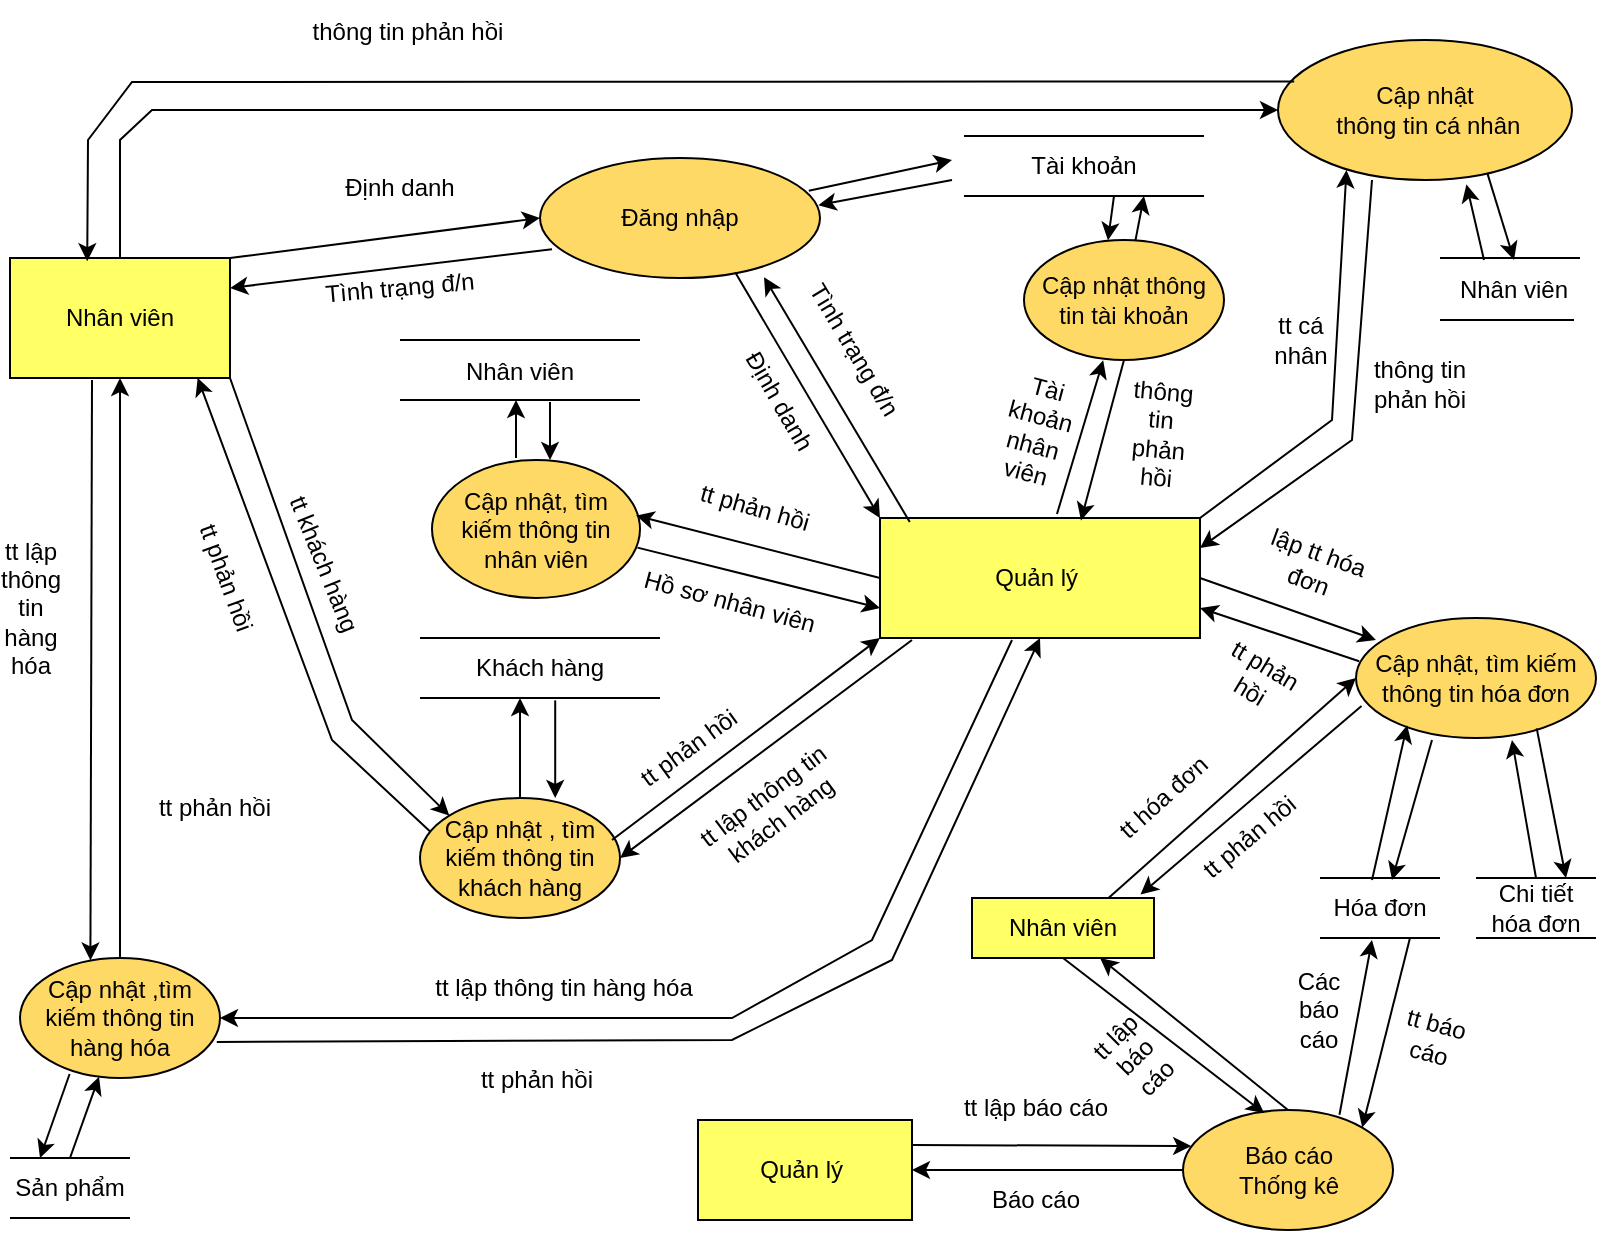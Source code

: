 <mxfile version="16.2.6" type="github">
  <diagram id="CRrUcG-OaceEVfoaWrB0" name="Page-1">
    <mxGraphModel dx="1038" dy="571" grid="1" gridSize="10" guides="1" tooltips="1" connect="1" arrows="1" fold="1" page="1" pageScale="1" pageWidth="827" pageHeight="1169" math="0" shadow="0">
      <root>
        <mxCell id="0" />
        <mxCell id="1" parent="0" />
        <mxCell id="pGEqDHzPhv_WXOmqRF8S-2" value="Nhân viên" style="rounded=0;whiteSpace=wrap;html=1;fillColor=#FFFF66;" parent="1" vertex="1">
          <mxGeometry x="29" y="179" width="110" height="60" as="geometry" />
        </mxCell>
        <mxCell id="pGEqDHzPhv_WXOmqRF8S-3" value="Quản lý&amp;nbsp;" style="rounded=0;whiteSpace=wrap;html=1;fillColor=#FFFF66;" parent="1" vertex="1">
          <mxGeometry x="464" y="309" width="160" height="60" as="geometry" />
        </mxCell>
        <mxCell id="pGEqDHzPhv_WXOmqRF8S-5" value="Đăng nhập" style="ellipse;whiteSpace=wrap;html=1;fillColor=#FFD966;strokeColor=#000000;" parent="1" vertex="1">
          <mxGeometry x="294" y="129" width="140" height="60" as="geometry" />
        </mxCell>
        <mxCell id="pGEqDHzPhv_WXOmqRF8S-6" value="" style="endArrow=classic;html=1;rounded=0;entryX=0;entryY=0.5;entryDx=0;entryDy=0;exitX=1;exitY=0;exitDx=0;exitDy=0;" parent="1" source="pGEqDHzPhv_WXOmqRF8S-2" target="pGEqDHzPhv_WXOmqRF8S-5" edge="1">
          <mxGeometry width="50" height="50" relative="1" as="geometry">
            <mxPoint x="244" y="399" as="sourcePoint" />
            <mxPoint x="294" y="349" as="targetPoint" />
          </mxGeometry>
        </mxCell>
        <mxCell id="pGEqDHzPhv_WXOmqRF8S-7" value="" style="endArrow=classic;html=1;rounded=0;entryX=1;entryY=0.25;entryDx=0;entryDy=0;exitX=0.043;exitY=0.76;exitDx=0;exitDy=0;exitPerimeter=0;" parent="1" source="pGEqDHzPhv_WXOmqRF8S-5" target="pGEqDHzPhv_WXOmqRF8S-2" edge="1">
          <mxGeometry width="50" height="50" relative="1" as="geometry">
            <mxPoint x="234" y="139" as="sourcePoint" />
            <mxPoint x="294" y="349" as="targetPoint" />
          </mxGeometry>
        </mxCell>
        <mxCell id="pGEqDHzPhv_WXOmqRF8S-13" value="Định danh" style="text;html=1;strokeColor=none;fillColor=none;align=center;verticalAlign=middle;whiteSpace=wrap;rounded=0;rotation=0;" parent="1" vertex="1">
          <mxGeometry x="194" y="129" width="60" height="30" as="geometry" />
        </mxCell>
        <mxCell id="pGEqDHzPhv_WXOmqRF8S-14" value="Tình trạng đ/n" style="text;html=1;strokeColor=none;fillColor=none;align=center;verticalAlign=middle;whiteSpace=wrap;rounded=0;rotation=-5;" parent="1" vertex="1">
          <mxGeometry x="184" y="179" width="80" height="30" as="geometry" />
        </mxCell>
        <mxCell id="pGEqDHzPhv_WXOmqRF8S-18" value="" style="endArrow=none;html=1;rounded=0;" parent="1" edge="1">
          <mxGeometry width="50" height="50" relative="1" as="geometry">
            <mxPoint x="506" y="118" as="sourcePoint" />
            <mxPoint x="626" y="118" as="targetPoint" />
          </mxGeometry>
        </mxCell>
        <mxCell id="pGEqDHzPhv_WXOmqRF8S-19" value="" style="endArrow=none;html=1;rounded=0;" parent="1" edge="1">
          <mxGeometry width="50" height="50" relative="1" as="geometry">
            <mxPoint x="506" y="148" as="sourcePoint" />
            <mxPoint x="626" y="148" as="targetPoint" />
          </mxGeometry>
        </mxCell>
        <mxCell id="pGEqDHzPhv_WXOmqRF8S-20" value="Tài khoản" style="text;html=1;strokeColor=none;fillColor=none;align=center;verticalAlign=middle;whiteSpace=wrap;rounded=0;" parent="1" vertex="1">
          <mxGeometry x="536" y="118" width="60" height="30" as="geometry" />
        </mxCell>
        <mxCell id="pGEqDHzPhv_WXOmqRF8S-22" value="" style="endArrow=classic;html=1;rounded=0;entryX=0;entryY=0;entryDx=0;entryDy=0;exitX=1;exitY=1;exitDx=0;exitDy=0;" parent="1" source="pGEqDHzPhv_WXOmqRF8S-2" target="pGEqDHzPhv_WXOmqRF8S-24" edge="1">
          <mxGeometry width="50" height="50" relative="1" as="geometry">
            <mxPoint x="244" y="319" as="sourcePoint" />
            <mxPoint x="258.645" y="237.787" as="targetPoint" />
            <Array as="points">
              <mxPoint x="200" y="410" />
            </Array>
          </mxGeometry>
        </mxCell>
        <mxCell id="pGEqDHzPhv_WXOmqRF8S-23" value="" style="endArrow=classic;html=1;rounded=0;exitX=0.064;exitY=0.3;exitDx=0;exitDy=0;exitPerimeter=0;entryX=0.853;entryY=1;entryDx=0;entryDy=0;entryPerimeter=0;" parent="1" source="pGEqDHzPhv_WXOmqRF8S-24" target="pGEqDHzPhv_WXOmqRF8S-2" edge="1">
          <mxGeometry width="50" height="50" relative="1" as="geometry">
            <mxPoint x="154" y="439" as="sourcePoint" />
            <mxPoint x="130" y="250" as="targetPoint" />
            <Array as="points">
              <mxPoint x="190" y="420" />
            </Array>
          </mxGeometry>
        </mxCell>
        <mxCell id="lzUgmdYZcJT0e4zBoWw8-23" value="" style="edgeStyle=orthogonalEdgeStyle;rounded=0;orthogonalLoop=1;jettySize=auto;html=1;" parent="1" source="pGEqDHzPhv_WXOmqRF8S-24" target="lzUgmdYZcJT0e4zBoWw8-22" edge="1">
          <mxGeometry relative="1" as="geometry">
            <Array as="points">
              <mxPoint x="284" y="409" />
              <mxPoint x="284" y="409" />
            </Array>
          </mxGeometry>
        </mxCell>
        <mxCell id="pGEqDHzPhv_WXOmqRF8S-24" value="Cập nhật , tìm kiếm thông tin khách hàng" style="ellipse;whiteSpace=wrap;html=1;fillColor=#FFD966;" parent="1" vertex="1">
          <mxGeometry x="234" y="449" width="100" height="60" as="geometry" />
        </mxCell>
        <mxCell id="pGEqDHzPhv_WXOmqRF8S-25" value="Cập nhật ,tìm kiếm&amp;nbsp;thông tin hàng hóa" style="ellipse;whiteSpace=wrap;html=1;fillColor=#FFD966;" parent="1" vertex="1">
          <mxGeometry x="34" y="529" width="100" height="60" as="geometry" />
        </mxCell>
        <mxCell id="lzUgmdYZcJT0e4zBoWw8-1" value="" style="endArrow=none;html=1;rounded=0;" parent="1" edge="1">
          <mxGeometry width="50" height="50" relative="1" as="geometry">
            <mxPoint x="224" y="220" as="sourcePoint" />
            <mxPoint x="344" y="220" as="targetPoint" />
          </mxGeometry>
        </mxCell>
        <mxCell id="lzUgmdYZcJT0e4zBoWw8-2" value="" style="endArrow=none;html=1;rounded=0;" parent="1" edge="1">
          <mxGeometry width="50" height="50" relative="1" as="geometry">
            <mxPoint x="224" y="250" as="sourcePoint" />
            <mxPoint x="344" y="250" as="targetPoint" />
            <Array as="points">
              <mxPoint x="270" y="250" />
            </Array>
          </mxGeometry>
        </mxCell>
        <mxCell id="lzUgmdYZcJT0e4zBoWw8-3" value="Nhân viên" style="text;html=1;strokeColor=none;fillColor=none;align=center;verticalAlign=middle;whiteSpace=wrap;rounded=0;" parent="1" vertex="1">
          <mxGeometry x="254" y="221" width="60" height="30" as="geometry" />
        </mxCell>
        <mxCell id="lzUgmdYZcJT0e4zBoWw8-4" value="" style="endArrow=classic;html=1;rounded=0;entryX=0.8;entryY=0.993;entryDx=0;entryDy=0;entryPerimeter=0;exitX=0.093;exitY=0.033;exitDx=0;exitDy=0;exitPerimeter=0;" parent="1" source="pGEqDHzPhv_WXOmqRF8S-3" target="pGEqDHzPhv_WXOmqRF8S-5" edge="1">
          <mxGeometry width="50" height="50" relative="1" as="geometry">
            <mxPoint x="494" y="319" as="sourcePoint" />
            <mxPoint x="514" y="329" as="targetPoint" />
            <Array as="points" />
          </mxGeometry>
        </mxCell>
        <mxCell id="lzUgmdYZcJT0e4zBoWw8-5" value="" style="endArrow=classic;html=1;rounded=0;exitX=0.697;exitY=0.953;exitDx=0;exitDy=0;entryX=0;entryY=0;entryDx=0;entryDy=0;exitPerimeter=0;" parent="1" source="pGEqDHzPhv_WXOmqRF8S-5" edge="1" target="pGEqDHzPhv_WXOmqRF8S-3">
          <mxGeometry width="50" height="50" relative="1" as="geometry">
            <mxPoint x="464" y="379" as="sourcePoint" />
            <mxPoint x="490" y="320" as="targetPoint" />
            <Array as="points" />
          </mxGeometry>
        </mxCell>
        <mxCell id="lzUgmdYZcJT0e4zBoWw8-13" value="Cập nhật, tìm &lt;br&gt;kiếm thông tin nhân viên" style="ellipse;whiteSpace=wrap;html=1;fillColor=#FFD966;" parent="1" vertex="1">
          <mxGeometry x="240" y="280" width="104" height="69" as="geometry" />
        </mxCell>
        <mxCell id="lzUgmdYZcJT0e4zBoWw8-15" value="" style="endArrow=classic;html=1;rounded=0;entryX=0.25;entryY=1;entryDx=0;entryDy=0;" parent="1" edge="1">
          <mxGeometry width="50" height="50" relative="1" as="geometry">
            <mxPoint x="282" y="279" as="sourcePoint" />
            <mxPoint x="282" y="250" as="targetPoint" />
          </mxGeometry>
        </mxCell>
        <mxCell id="lzUgmdYZcJT0e4zBoWw8-18" value="" style="endArrow=classic;html=1;rounded=0;entryX=0.981;entryY=0.403;entryDx=0;entryDy=0;exitX=0;exitY=0.5;exitDx=0;exitDy=0;entryPerimeter=0;" parent="1" source="pGEqDHzPhv_WXOmqRF8S-3" target="lzUgmdYZcJT0e4zBoWw8-13" edge="1">
          <mxGeometry width="50" height="50" relative="1" as="geometry">
            <mxPoint x="464" y="379" as="sourcePoint" />
            <mxPoint x="514" y="329" as="targetPoint" />
            <Array as="points" />
          </mxGeometry>
        </mxCell>
        <mxCell id="lzUgmdYZcJT0e4zBoWw8-19" value="" style="endArrow=classic;html=1;rounded=0;entryX=0;entryY=0.75;entryDx=0;entryDy=0;exitX=0.988;exitY=0.635;exitDx=0;exitDy=0;exitPerimeter=0;" parent="1" source="lzUgmdYZcJT0e4zBoWw8-13" target="pGEqDHzPhv_WXOmqRF8S-3" edge="1">
          <mxGeometry width="50" height="50" relative="1" as="geometry">
            <mxPoint x="464" y="379" as="sourcePoint" />
            <mxPoint x="514" y="329" as="targetPoint" />
            <Array as="points" />
          </mxGeometry>
        </mxCell>
        <mxCell id="lzUgmdYZcJT0e4zBoWw8-20" value="" style="endArrow=none;html=1;rounded=0;" parent="1" edge="1">
          <mxGeometry width="50" height="50" relative="1" as="geometry">
            <mxPoint x="234" y="369" as="sourcePoint" />
            <mxPoint x="354" y="369" as="targetPoint" />
          </mxGeometry>
        </mxCell>
        <mxCell id="lzUgmdYZcJT0e4zBoWw8-21" value="" style="endArrow=none;html=1;rounded=0;" parent="1" edge="1">
          <mxGeometry width="50" height="50" relative="1" as="geometry">
            <mxPoint x="234" y="399" as="sourcePoint" />
            <mxPoint x="354" y="399" as="targetPoint" />
          </mxGeometry>
        </mxCell>
        <mxCell id="lzUgmdYZcJT0e4zBoWw8-22" value="Khách hàng" style="text;html=1;strokeColor=none;fillColor=none;align=center;verticalAlign=middle;whiteSpace=wrap;rounded=0;" parent="1" vertex="1">
          <mxGeometry x="254" y="369" width="80" height="30" as="geometry" />
        </mxCell>
        <mxCell id="lzUgmdYZcJT0e4zBoWw8-24" value="" style="endArrow=classic;html=1;rounded=0;exitX=0.595;exitY=1.04;exitDx=0;exitDy=0;exitPerimeter=0;entryX=0.676;entryY=0;entryDx=0;entryDy=0;entryPerimeter=0;" parent="1" source="lzUgmdYZcJT0e4zBoWw8-22" target="pGEqDHzPhv_WXOmqRF8S-24" edge="1">
          <mxGeometry width="50" height="50" relative="1" as="geometry">
            <mxPoint x="464" y="349" as="sourcePoint" />
            <mxPoint x="302" y="439" as="targetPoint" />
          </mxGeometry>
        </mxCell>
        <mxCell id="lzUgmdYZcJT0e4zBoWw8-26" value="" style="endArrow=classic;html=1;rounded=0;exitX=0.984;exitY=0.7;exitDx=0;exitDy=0;entryX=0.5;entryY=1;entryDx=0;entryDy=0;exitPerimeter=0;" parent="1" source="pGEqDHzPhv_WXOmqRF8S-25" target="pGEqDHzPhv_WXOmqRF8S-3" edge="1">
          <mxGeometry width="50" height="50" relative="1" as="geometry">
            <mxPoint x="464" y="489" as="sourcePoint" />
            <mxPoint x="704" y="379" as="targetPoint" />
            <Array as="points">
              <mxPoint x="390" y="570" />
              <mxPoint x="470" y="530" />
            </Array>
          </mxGeometry>
        </mxCell>
        <mxCell id="lzUgmdYZcJT0e4zBoWw8-27" value="" style="endArrow=classic;html=1;rounded=0;entryX=0;entryY=1;entryDx=0;entryDy=0;" parent="1" target="pGEqDHzPhv_WXOmqRF8S-3" edge="1">
          <mxGeometry width="50" height="50" relative="1" as="geometry">
            <mxPoint x="330" y="470" as="sourcePoint" />
            <mxPoint x="514" y="439" as="targetPoint" />
            <Array as="points" />
          </mxGeometry>
        </mxCell>
        <mxCell id="lzUgmdYZcJT0e4zBoWw8-28" value="" style="endArrow=classic;html=1;rounded=0;entryX=1;entryY=0.5;entryDx=0;entryDy=0;" parent="1" target="pGEqDHzPhv_WXOmqRF8S-24" edge="1">
          <mxGeometry width="50" height="50" relative="1" as="geometry">
            <mxPoint x="480" y="370" as="sourcePoint" />
            <mxPoint x="514" y="439" as="targetPoint" />
            <Array as="points" />
          </mxGeometry>
        </mxCell>
        <mxCell id="lzUgmdYZcJT0e4zBoWw8-29" value="" style="endArrow=none;html=1;rounded=0;entryX=1;entryY=0;entryDx=0;entryDy=0;" parent="1" target="lzUgmdYZcJT0e4zBoWw8-31" edge="1">
          <mxGeometry width="50" height="50" relative="1" as="geometry">
            <mxPoint x="29" y="629" as="sourcePoint" />
            <mxPoint x="119" y="629" as="targetPoint" />
          </mxGeometry>
        </mxCell>
        <mxCell id="lzUgmdYZcJT0e4zBoWw8-30" value="" style="endArrow=none;html=1;rounded=0;entryX=1;entryY=1;entryDx=0;entryDy=0;" parent="1" target="lzUgmdYZcJT0e4zBoWw8-31" edge="1">
          <mxGeometry width="50" height="50" relative="1" as="geometry">
            <mxPoint x="29" y="659" as="sourcePoint" />
            <mxPoint x="149" y="659" as="targetPoint" />
          </mxGeometry>
        </mxCell>
        <mxCell id="lzUgmdYZcJT0e4zBoWw8-31" value="Sản phẩm" style="text;html=1;strokeColor=none;fillColor=none;align=center;verticalAlign=middle;whiteSpace=wrap;rounded=0;" parent="1" vertex="1">
          <mxGeometry x="29" y="629" width="60" height="30" as="geometry" />
        </mxCell>
        <mxCell id="lzUgmdYZcJT0e4zBoWw8-32" value="" style="endArrow=classic;html=1;rounded=0;exitX=0.248;exitY=0.967;exitDx=0;exitDy=0;entryX=0.25;entryY=0;entryDx=0;entryDy=0;exitPerimeter=0;" parent="1" source="pGEqDHzPhv_WXOmqRF8S-25" target="lzUgmdYZcJT0e4zBoWw8-31" edge="1">
          <mxGeometry width="50" height="50" relative="1" as="geometry">
            <mxPoint x="464" y="529" as="sourcePoint" />
            <mxPoint x="214" y="739" as="targetPoint" />
          </mxGeometry>
        </mxCell>
        <mxCell id="lzUgmdYZcJT0e4zBoWw8-33" value="" style="endArrow=classic;html=1;rounded=0;exitX=0.5;exitY=0;exitDx=0;exitDy=0;" parent="1" source="lzUgmdYZcJT0e4zBoWw8-31" target="pGEqDHzPhv_WXOmqRF8S-25" edge="1">
          <mxGeometry width="50" height="50" relative="1" as="geometry">
            <mxPoint x="234" y="739" as="sourcePoint" />
            <mxPoint x="264" y="661" as="targetPoint" />
          </mxGeometry>
        </mxCell>
        <mxCell id="u-xluziOkjFiURaE3xf6-1" value="Cập nhật, tìm kiếm thông tin hóa đơn" style="ellipse;whiteSpace=wrap;html=1;fillColor=#FFD966;" parent="1" vertex="1">
          <mxGeometry x="702" y="359" width="120" height="60" as="geometry" />
        </mxCell>
        <mxCell id="u-xluziOkjFiURaE3xf6-5" value="Hóa đơn" style="text;html=1;strokeColor=none;fillColor=none;align=center;verticalAlign=middle;whiteSpace=wrap;rounded=0;" parent="1" vertex="1">
          <mxGeometry x="684" y="489" width="60" height="30" as="geometry" />
        </mxCell>
        <mxCell id="u-xluziOkjFiURaE3xf6-6" value="" style="endArrow=none;html=1;rounded=0;entryX=1;entryY=0;entryDx=0;entryDy=0;exitX=0;exitY=0;exitDx=0;exitDy=0;" parent="1" source="u-xluziOkjFiURaE3xf6-5" target="u-xluziOkjFiURaE3xf6-5" edge="1">
          <mxGeometry width="50" height="50" relative="1" as="geometry">
            <mxPoint x="682" y="569" as="sourcePoint" />
            <mxPoint x="572" y="509" as="targetPoint" />
          </mxGeometry>
        </mxCell>
        <mxCell id="u-xluziOkjFiURaE3xf6-7" value="" style="endArrow=none;html=1;rounded=0;entryX=1;entryY=1;entryDx=0;entryDy=0;exitX=0;exitY=1;exitDx=0;exitDy=0;" parent="1" source="u-xluziOkjFiURaE3xf6-5" target="u-xluziOkjFiURaE3xf6-5" edge="1">
          <mxGeometry width="50" height="50" relative="1" as="geometry">
            <mxPoint x="522" y="559" as="sourcePoint" />
            <mxPoint x="572" y="509" as="targetPoint" />
          </mxGeometry>
        </mxCell>
        <mxCell id="u-xluziOkjFiURaE3xf6-8" value="Chi tiết hóa đơn" style="text;html=1;strokeColor=none;fillColor=none;align=center;verticalAlign=middle;whiteSpace=wrap;rounded=0;" parent="1" vertex="1">
          <mxGeometry x="762" y="489" width="60" height="30" as="geometry" />
        </mxCell>
        <mxCell id="u-xluziOkjFiURaE3xf6-9" value="" style="endArrow=none;html=1;rounded=0;entryX=1;entryY=0;entryDx=0;entryDy=0;exitX=0;exitY=0;exitDx=0;exitDy=0;" parent="1" source="u-xluziOkjFiURaE3xf6-8" target="u-xluziOkjFiURaE3xf6-8" edge="1">
          <mxGeometry width="50" height="50" relative="1" as="geometry">
            <mxPoint x="774" y="569" as="sourcePoint" />
            <mxPoint x="504" y="509" as="targetPoint" />
          </mxGeometry>
        </mxCell>
        <mxCell id="u-xluziOkjFiURaE3xf6-10" value="" style="endArrow=none;html=1;rounded=0;entryX=1;entryY=1;entryDx=0;entryDy=0;exitX=0;exitY=1;exitDx=0;exitDy=0;" parent="1" source="u-xluziOkjFiURaE3xf6-8" target="u-xluziOkjFiURaE3xf6-8" edge="1">
          <mxGeometry width="50" height="50" relative="1" as="geometry">
            <mxPoint x="774" y="599" as="sourcePoint" />
            <mxPoint x="504" y="509" as="targetPoint" />
          </mxGeometry>
        </mxCell>
        <mxCell id="u-xluziOkjFiURaE3xf6-11" value="" style="endArrow=classic;html=1;rounded=0;entryX=0.213;entryY=0.893;entryDx=0;entryDy=0;entryPerimeter=0;" parent="1" target="u-xluziOkjFiURaE3xf6-1" edge="1">
          <mxGeometry width="50" height="50" relative="1" as="geometry">
            <mxPoint x="710" y="490" as="sourcePoint" />
            <mxPoint x="424" y="749" as="targetPoint" />
          </mxGeometry>
        </mxCell>
        <mxCell id="u-xluziOkjFiURaE3xf6-12" value="" style="endArrow=classic;html=1;rounded=0;" parent="1" edge="1">
          <mxGeometry width="50" height="50" relative="1" as="geometry">
            <mxPoint x="740" y="420" as="sourcePoint" />
            <mxPoint x="720" y="490" as="targetPoint" />
          </mxGeometry>
        </mxCell>
        <mxCell id="u-xluziOkjFiURaE3xf6-13" value="" style="endArrow=classic;html=1;rounded=0;entryX=0.65;entryY=1.017;entryDx=0;entryDy=0;entryPerimeter=0;exitX=0.5;exitY=0;exitDx=0;exitDy=0;" parent="1" source="u-xluziOkjFiURaE3xf6-8" target="u-xluziOkjFiURaE3xf6-1" edge="1">
          <mxGeometry width="50" height="50" relative="1" as="geometry">
            <mxPoint x="588.953" y="829" as="sourcePoint" />
            <mxPoint x="621.574" y="730.213" as="targetPoint" />
          </mxGeometry>
        </mxCell>
        <mxCell id="u-xluziOkjFiURaE3xf6-14" value="" style="endArrow=classic;html=1;rounded=0;entryX=0.75;entryY=0;entryDx=0;entryDy=0;exitX=0.753;exitY=0.92;exitDx=0;exitDy=0;exitPerimeter=0;" parent="1" source="u-xluziOkjFiURaE3xf6-1" target="u-xluziOkjFiURaE3xf6-8" edge="1">
          <mxGeometry width="50" height="50" relative="1" as="geometry">
            <mxPoint x="374" y="799" as="sourcePoint" />
            <mxPoint x="424" y="749" as="targetPoint" />
          </mxGeometry>
        </mxCell>
        <mxCell id="u-xluziOkjFiURaE3xf6-15" value="" style="endArrow=classic;html=1;rounded=0;entryX=0.352;entryY=0.02;entryDx=0;entryDy=0;entryPerimeter=0;" parent="1" target="pGEqDHzPhv_WXOmqRF8S-25" edge="1">
          <mxGeometry width="50" height="50" relative="1" as="geometry">
            <mxPoint x="70" y="240" as="sourcePoint" />
            <mxPoint x="424" y="359" as="targetPoint" />
          </mxGeometry>
        </mxCell>
        <mxCell id="u-xluziOkjFiURaE3xf6-16" value="" style="endArrow=classic;html=1;rounded=0;exitX=0.5;exitY=0;exitDx=0;exitDy=0;" parent="1" source="pGEqDHzPhv_WXOmqRF8S-25" target="pGEqDHzPhv_WXOmqRF8S-2" edge="1">
          <mxGeometry width="50" height="50" relative="1" as="geometry">
            <mxPoint x="374" y="409" as="sourcePoint" />
            <mxPoint x="424" y="359" as="targetPoint" />
          </mxGeometry>
        </mxCell>
        <mxCell id="u-xluziOkjFiURaE3xf6-20" value="Cập nhật thông tin tài khoản" style="ellipse;whiteSpace=wrap;html=1;fillColor=#FFD966;" parent="1" vertex="1">
          <mxGeometry x="536" y="170" width="100" height="60" as="geometry" />
        </mxCell>
        <mxCell id="u-xluziOkjFiURaE3xf6-21" value="" style="endArrow=classic;html=1;rounded=0;entryX=0.396;entryY=1.003;entryDx=0;entryDy=0;exitX=0.553;exitY=-0.033;exitDx=0;exitDy=0;entryPerimeter=0;exitPerimeter=0;" parent="1" source="pGEqDHzPhv_WXOmqRF8S-3" target="u-xluziOkjFiURaE3xf6-20" edge="1">
          <mxGeometry width="50" height="50" relative="1" as="geometry">
            <mxPoint x="374" y="349" as="sourcePoint" />
            <mxPoint x="424" y="299" as="targetPoint" />
            <Array as="points" />
          </mxGeometry>
        </mxCell>
        <mxCell id="u-xluziOkjFiURaE3xf6-22" value="" style="endArrow=classic;html=1;rounded=0;exitX=0.5;exitY=1;exitDx=0;exitDy=0;entryX=0.628;entryY=0.02;entryDx=0;entryDy=0;entryPerimeter=0;" parent="1" source="u-xluziOkjFiURaE3xf6-20" target="pGEqDHzPhv_WXOmqRF8S-3" edge="1">
          <mxGeometry width="50" height="50" relative="1" as="geometry">
            <mxPoint x="374" y="349" as="sourcePoint" />
            <mxPoint x="424" y="299" as="targetPoint" />
            <Array as="points" />
          </mxGeometry>
        </mxCell>
        <mxCell id="u-xluziOkjFiURaE3xf6-23" value="" style="endArrow=classic;html=1;rounded=0;entryX=0.42;entryY=0.003;entryDx=0;entryDy=0;entryPerimeter=0;exitX=0.75;exitY=1;exitDx=0;exitDy=0;" parent="1" source="pGEqDHzPhv_WXOmqRF8S-20" target="u-xluziOkjFiURaE3xf6-20" edge="1">
          <mxGeometry width="50" height="50" relative="1" as="geometry">
            <mxPoint x="484" y="179" as="sourcePoint" />
            <mxPoint x="468" y="229" as="targetPoint" />
            <Array as="points" />
          </mxGeometry>
        </mxCell>
        <mxCell id="u-xluziOkjFiURaE3xf6-24" value="" style="endArrow=classic;html=1;rounded=0;entryX=1;entryY=1;entryDx=0;entryDy=0;" parent="1" source="u-xluziOkjFiURaE3xf6-20" target="pGEqDHzPhv_WXOmqRF8S-20" edge="1">
          <mxGeometry width="50" height="50" relative="1" as="geometry">
            <mxPoint x="374" y="349" as="sourcePoint" />
            <mxPoint x="424" y="299" as="targetPoint" />
            <Array as="points" />
          </mxGeometry>
        </mxCell>
        <mxCell id="u-xluziOkjFiURaE3xf6-25" value="Cập nhật&lt;br&gt;&amp;nbsp;thông tin cá nhân" style="ellipse;whiteSpace=wrap;html=1;fillColor=#FFD966;" parent="1" vertex="1">
          <mxGeometry x="663" y="70" width="147" height="70" as="geometry" />
        </mxCell>
        <mxCell id="u-xluziOkjFiURaE3xf6-26" value="" style="endArrow=classic;html=1;rounded=0;entryX=0;entryY=0.5;entryDx=0;entryDy=0;exitX=0.5;exitY=0;exitDx=0;exitDy=0;" parent="1" source="pGEqDHzPhv_WXOmqRF8S-2" target="u-xluziOkjFiURaE3xf6-25" edge="1">
          <mxGeometry width="50" height="50" relative="1" as="geometry">
            <mxPoint x="84" y="170" as="sourcePoint" />
            <mxPoint x="424" y="199" as="targetPoint" />
            <Array as="points">
              <mxPoint x="84" y="120" />
              <mxPoint x="100" y="105" />
            </Array>
          </mxGeometry>
        </mxCell>
        <mxCell id="u-xluziOkjFiURaE3xf6-27" value="" style="endArrow=classic;html=1;rounded=0;entryX=0.351;entryY=0.027;entryDx=0;entryDy=0;exitX=0.055;exitY=0.296;exitDx=0;exitDy=0;exitPerimeter=0;entryPerimeter=0;" parent="1" source="u-xluziOkjFiURaE3xf6-25" target="pGEqDHzPhv_WXOmqRF8S-2" edge="1">
          <mxGeometry width="50" height="50" relative="1" as="geometry">
            <mxPoint x="374" y="249" as="sourcePoint" />
            <mxPoint x="424" y="199" as="targetPoint" />
            <Array as="points">
              <mxPoint x="90" y="91" />
              <mxPoint x="68" y="120" />
            </Array>
          </mxGeometry>
        </mxCell>
        <mxCell id="u-xluziOkjFiURaE3xf6-28" value="" style="endArrow=classic;html=1;rounded=0;exitX=1;exitY=0;exitDx=0;exitDy=0;entryX=0.233;entryY=0.929;entryDx=0;entryDy=0;entryPerimeter=0;" parent="1" source="pGEqDHzPhv_WXOmqRF8S-3" target="u-xluziOkjFiURaE3xf6-25" edge="1">
          <mxGeometry width="50" height="50" relative="1" as="geometry">
            <mxPoint x="374" y="249" as="sourcePoint" />
            <mxPoint x="424" y="199" as="targetPoint" />
            <Array as="points">
              <mxPoint x="690" y="260" />
            </Array>
          </mxGeometry>
        </mxCell>
        <mxCell id="u-xluziOkjFiURaE3xf6-29" value="" style="endArrow=classic;html=1;rounded=0;entryX=1;entryY=0.25;entryDx=0;entryDy=0;" parent="1" target="pGEqDHzPhv_WXOmqRF8S-3" edge="1">
          <mxGeometry width="50" height="50" relative="1" as="geometry">
            <mxPoint x="710" y="140" as="sourcePoint" />
            <mxPoint x="424" y="199" as="targetPoint" />
            <Array as="points">
              <mxPoint x="700" y="270" />
            </Array>
          </mxGeometry>
        </mxCell>
        <mxCell id="u-xluziOkjFiURaE3xf6-30" value="Báo cáo &lt;br&gt;Thống kê" style="ellipse;whiteSpace=wrap;html=1;fillColor=#FFD966;" parent="1" vertex="1">
          <mxGeometry x="615.5" y="605" width="105" height="60" as="geometry" />
        </mxCell>
        <mxCell id="u-xluziOkjFiURaE3xf6-31" value="" style="endArrow=classic;html=1;rounded=0;exitX=0.745;exitY=0.04;exitDx=0;exitDy=0;exitPerimeter=0;" parent="1" source="u-xluziOkjFiURaE3xf6-30" edge="1">
          <mxGeometry width="50" height="50" relative="1" as="geometry">
            <mxPoint x="194" y="949" as="sourcePoint" />
            <mxPoint x="710" y="520" as="targetPoint" />
            <Array as="points" />
          </mxGeometry>
        </mxCell>
        <mxCell id="u-xluziOkjFiURaE3xf6-32" value="" style="endArrow=classic;html=1;rounded=0;entryX=1;entryY=0;entryDx=0;entryDy=0;exitX=0.75;exitY=1;exitDx=0;exitDy=0;" parent="1" source="u-xluziOkjFiURaE3xf6-5" target="u-xluziOkjFiURaE3xf6-30" edge="1">
          <mxGeometry width="50" height="50" relative="1" as="geometry">
            <mxPoint x="194" y="949" as="sourcePoint" />
            <mxPoint x="244" y="899" as="targetPoint" />
            <Array as="points" />
          </mxGeometry>
        </mxCell>
        <mxCell id="u-xluziOkjFiURaE3xf6-34" value="Nhân viên" style="rounded=0;whiteSpace=wrap;html=1;fillColor=#FFFF66;" parent="1" vertex="1">
          <mxGeometry x="510" y="499" width="91" height="30" as="geometry" />
        </mxCell>
        <mxCell id="u-xluziOkjFiURaE3xf6-35" value="" style="endArrow=classic;html=1;rounded=0;entryX=0;entryY=0.5;entryDx=0;entryDy=0;exitX=0.75;exitY=0;exitDx=0;exitDy=0;" parent="1" source="u-xluziOkjFiURaE3xf6-34" target="u-xluziOkjFiURaE3xf6-1" edge="1">
          <mxGeometry width="50" height="50" relative="1" as="geometry">
            <mxPoint x="194" y="619" as="sourcePoint" />
            <mxPoint x="244" y="569" as="targetPoint" />
            <Array as="points" />
          </mxGeometry>
        </mxCell>
        <mxCell id="u-xluziOkjFiURaE3xf6-36" value="" style="endArrow=classic;html=1;rounded=0;entryX=0.926;entryY=-0.06;entryDx=0;entryDy=0;exitX=0.023;exitY=0.733;exitDx=0;exitDy=0;exitPerimeter=0;entryPerimeter=0;" parent="1" source="u-xluziOkjFiURaE3xf6-1" target="u-xluziOkjFiURaE3xf6-34" edge="1">
          <mxGeometry width="50" height="50" relative="1" as="geometry">
            <mxPoint x="194" y="619" as="sourcePoint" />
            <mxPoint x="244" y="569" as="targetPoint" />
            <Array as="points" />
          </mxGeometry>
        </mxCell>
        <mxCell id="u-xluziOkjFiURaE3xf6-37" value="Quản lý&amp;nbsp;" style="rounded=0;whiteSpace=wrap;html=1;fillColor=#FFFF66;" parent="1" vertex="1">
          <mxGeometry x="373" y="610" width="107" height="50" as="geometry" />
        </mxCell>
        <mxCell id="u-xluziOkjFiURaE3xf6-38" value="" style="endArrow=classic;html=1;rounded=0;entryX=0.039;entryY=0.3;entryDx=0;entryDy=0;exitX=1;exitY=0.25;exitDx=0;exitDy=0;entryPerimeter=0;" parent="1" source="u-xluziOkjFiURaE3xf6-37" target="u-xluziOkjFiURaE3xf6-30" edge="1">
          <mxGeometry width="50" height="50" relative="1" as="geometry">
            <mxPoint x="4" y="759" as="sourcePoint" />
            <mxPoint x="54" y="709" as="targetPoint" />
          </mxGeometry>
        </mxCell>
        <mxCell id="u-xluziOkjFiURaE3xf6-39" value="" style="endArrow=classic;html=1;rounded=0;exitX=0;exitY=0.5;exitDx=0;exitDy=0;entryX=1;entryY=0.5;entryDx=0;entryDy=0;" parent="1" source="u-xluziOkjFiURaE3xf6-30" target="u-xluziOkjFiURaE3xf6-37" edge="1">
          <mxGeometry width="50" height="50" relative="1" as="geometry">
            <mxPoint x="4" y="759" as="sourcePoint" />
            <mxPoint x="470" y="644" as="targetPoint" />
          </mxGeometry>
        </mxCell>
        <mxCell id="u-xluziOkjFiURaE3xf6-40" value="" style="endArrow=classic;html=1;rounded=0;exitX=0.5;exitY=1;exitDx=0;exitDy=0;entryX=0.387;entryY=0.027;entryDx=0;entryDy=0;entryPerimeter=0;" parent="1" source="u-xluziOkjFiURaE3xf6-34" target="u-xluziOkjFiURaE3xf6-30" edge="1">
          <mxGeometry width="50" height="50" relative="1" as="geometry">
            <mxPoint x="194" y="899" as="sourcePoint" />
            <mxPoint x="536" y="669" as="targetPoint" />
            <Array as="points" />
          </mxGeometry>
        </mxCell>
        <mxCell id="u-xluziOkjFiURaE3xf6-41" value="" style="endArrow=classic;html=1;rounded=0;exitX=0.5;exitY=0;exitDx=0;exitDy=0;" parent="1" source="u-xluziOkjFiURaE3xf6-30" target="u-xluziOkjFiURaE3xf6-34" edge="1">
          <mxGeometry width="50" height="50" relative="1" as="geometry">
            <mxPoint x="194" y="899" as="sourcePoint" />
            <mxPoint x="244" y="849" as="targetPoint" />
            <Array as="points" />
          </mxGeometry>
        </mxCell>
        <mxCell id="u-xluziOkjFiURaE3xf6-42" value="" style="endArrow=classic;html=1;rounded=0;entryX=1;entryY=0.5;entryDx=0;entryDy=0;" parent="1" target="pGEqDHzPhv_WXOmqRF8S-25" edge="1">
          <mxGeometry width="50" height="50" relative="1" as="geometry">
            <mxPoint x="530" y="370" as="sourcePoint" />
            <mxPoint x="244" y="419" as="targetPoint" />
            <Array as="points">
              <mxPoint x="460" y="520" />
              <mxPoint x="390" y="559" />
            </Array>
          </mxGeometry>
        </mxCell>
        <mxCell id="u-xluziOkjFiURaE3xf6-43" value="" style="endArrow=classic;html=1;rounded=0;entryX=1;entryY=0.75;entryDx=0;entryDy=0;exitX=0.013;exitY=0.36;exitDx=0;exitDy=0;exitPerimeter=0;" parent="1" source="u-xluziOkjFiURaE3xf6-1" target="pGEqDHzPhv_WXOmqRF8S-3" edge="1">
          <mxGeometry width="50" height="50" relative="1" as="geometry">
            <mxPoint x="194" y="609" as="sourcePoint" />
            <mxPoint x="244" y="559" as="targetPoint" />
          </mxGeometry>
        </mxCell>
        <mxCell id="u-xluziOkjFiURaE3xf6-44" value="" style="endArrow=classic;html=1;rounded=0;entryX=0.083;entryY=0.183;entryDx=0;entryDy=0;exitX=1;exitY=0.5;exitDx=0;exitDy=0;entryPerimeter=0;" parent="1" source="pGEqDHzPhv_WXOmqRF8S-3" target="u-xluziOkjFiURaE3xf6-1" edge="1">
          <mxGeometry width="50" height="50" relative="1" as="geometry">
            <mxPoint x="194" y="609" as="sourcePoint" />
            <mxPoint x="244" y="559" as="targetPoint" />
          </mxGeometry>
        </mxCell>
        <mxCell id="gYsUm1X4jG2ZG31yxGYX-1" value="Tài khoản nhân viên" style="text;html=1;strokeColor=none;fillColor=none;align=center;verticalAlign=middle;whiteSpace=wrap;rounded=0;rotation=15;" parent="1" vertex="1">
          <mxGeometry x="525" y="235" width="34.5" height="60" as="geometry" />
        </mxCell>
        <mxCell id="gYsUm1X4jG2ZG31yxGYX-2" value="thông tin phản hồi" style="text;html=1;strokeColor=none;fillColor=none;align=center;verticalAlign=middle;whiteSpace=wrap;rounded=0;rotation=5;" parent="1" vertex="1">
          <mxGeometry x="587" y="251.0" width="34" height="31" as="geometry" />
        </mxCell>
        <mxCell id="gYsUm1X4jG2ZG31yxGYX-3" value="Hồ sơ nhân viên&lt;br&gt;" style="text;html=1;strokeColor=none;fillColor=none;align=center;verticalAlign=middle;whiteSpace=wrap;rounded=0;rotation=15;" parent="1" vertex="1">
          <mxGeometry x="344" y="335.74" width="89.5" height="30" as="geometry" />
        </mxCell>
        <mxCell id="gYsUm1X4jG2ZG31yxGYX-4" value="tt phản hồi" style="text;html=1;strokeColor=none;fillColor=none;align=center;verticalAlign=middle;whiteSpace=wrap;rounded=0;rotation=16;" parent="1" vertex="1">
          <mxGeometry x="354" y="289" width="95" height="30" as="geometry" />
        </mxCell>
        <mxCell id="gYsUm1X4jG2ZG31yxGYX-5" value="Định danh" style="text;html=1;strokeColor=none;fillColor=none;align=center;verticalAlign=middle;whiteSpace=wrap;rounded=0;rotation=60;" parent="1" vertex="1">
          <mxGeometry x="384" y="240" width="60" height="21" as="geometry" />
        </mxCell>
        <mxCell id="gYsUm1X4jG2ZG31yxGYX-6" value="Tình trạng đ/n" style="text;html=1;strokeColor=none;fillColor=none;align=center;verticalAlign=middle;whiteSpace=wrap;rounded=0;rotation=59;" parent="1" vertex="1">
          <mxGeometry x="411" y="210" width="80" height="30" as="geometry" />
        </mxCell>
        <mxCell id="gYsUm1X4jG2ZG31yxGYX-8" value="&amp;nbsp;tt khách hàng" style="text;html=1;strokeColor=none;fillColor=none;align=center;verticalAlign=middle;whiteSpace=wrap;rounded=0;rotation=68;" parent="1" vertex="1">
          <mxGeometry x="122.4" y="316.56" width="126.5" height="28" as="geometry" />
        </mxCell>
        <mxCell id="gYsUm1X4jG2ZG31yxGYX-9" value="tt phản hồi" style="text;html=1;strokeColor=none;fillColor=none;align=center;verticalAlign=middle;whiteSpace=wrap;rounded=0;rotation=70;" parent="1" vertex="1">
          <mxGeometry x="104" y="324" width="66" height="30" as="geometry" />
        </mxCell>
        <mxCell id="gYsUm1X4jG2ZG31yxGYX-11" value="tt lập thông tin khách hàng" style="text;html=1;strokeColor=none;fillColor=none;align=center;verticalAlign=middle;whiteSpace=wrap;rounded=0;rotation=-37;" parent="1" vertex="1">
          <mxGeometry x="359.5" y="439" width="100" height="30" as="geometry" />
        </mxCell>
        <mxCell id="gYsUm1X4jG2ZG31yxGYX-12" value="tt phản hồi" style="text;html=1;strokeColor=none;fillColor=none;align=center;verticalAlign=middle;whiteSpace=wrap;rounded=0;rotation=-36;" parent="1" vertex="1">
          <mxGeometry x="303" y="409" width="131" height="30" as="geometry" />
        </mxCell>
        <mxCell id="gYsUm1X4jG2ZG31yxGYX-13" value="tt lập thông tin hàng hóa" style="text;html=1;strokeColor=none;fillColor=none;align=center;verticalAlign=middle;whiteSpace=wrap;rounded=0;rotation=0;" parent="1" vertex="1">
          <mxGeometry x="24" y="289" width="31" height="130" as="geometry" />
        </mxCell>
        <mxCell id="gYsUm1X4jG2ZG31yxGYX-15" value="tt phản hồi" style="text;html=1;strokeColor=none;fillColor=none;align=center;verticalAlign=middle;whiteSpace=wrap;rounded=0;rotation=0;" parent="1" vertex="1">
          <mxGeometry x="93" y="409" width="77" height="90" as="geometry" />
        </mxCell>
        <mxCell id="gYsUm1X4jG2ZG31yxGYX-16" value="tt lập thông tin hàng hóa" style="text;html=1;strokeColor=none;fillColor=none;align=center;verticalAlign=middle;whiteSpace=wrap;rounded=0;rotation=0;" parent="1" vertex="1">
          <mxGeometry x="220" y="529" width="172" height="30" as="geometry" />
        </mxCell>
        <mxCell id="gYsUm1X4jG2ZG31yxGYX-19" value="tt phản hồi" style="text;html=1;strokeColor=none;fillColor=none;align=center;verticalAlign=middle;whiteSpace=wrap;rounded=0;rotation=0;" parent="1" vertex="1">
          <mxGeometry x="241.75" y="575" width="100.5" height="30" as="geometry" />
        </mxCell>
        <mxCell id="gYsUm1X4jG2ZG31yxGYX-20" value="tt phản hồi" style="text;html=1;strokeColor=none;fillColor=none;align=center;verticalAlign=middle;whiteSpace=wrap;rounded=0;rotation=31;" parent="1" vertex="1">
          <mxGeometry x="627.88" y="365.74" width="50.25" height="46.53" as="geometry" />
        </mxCell>
        <mxCell id="gYsUm1X4jG2ZG31yxGYX-21" value="lập tt hóa đơn" style="text;html=1;strokeColor=none;fillColor=none;align=center;verticalAlign=middle;whiteSpace=wrap;rounded=0;rotation=20;" parent="1" vertex="1">
          <mxGeometry x="651.5" y="310" width="58" height="46" as="geometry" />
        </mxCell>
        <mxCell id="gYsUm1X4jG2ZG31yxGYX-22" value="tt hóa đơn" style="text;html=1;strokeColor=none;fillColor=none;align=center;verticalAlign=middle;whiteSpace=wrap;rounded=0;rotation=-42;" parent="1" vertex="1">
          <mxGeometry x="559.5" y="439" width="92" height="20" as="geometry" />
        </mxCell>
        <mxCell id="gYsUm1X4jG2ZG31yxGYX-23" value="tt phản hồi" style="text;html=1;strokeColor=none;fillColor=none;align=center;verticalAlign=middle;whiteSpace=wrap;rounded=0;rotation=-40;" parent="1" vertex="1">
          <mxGeometry x="594.5" y="459" width="107.5" height="20" as="geometry" />
        </mxCell>
        <mxCell id="gYsUm1X4jG2ZG31yxGYX-24" value="Các báo cáo" style="text;html=1;strokeColor=none;fillColor=none;align=center;verticalAlign=middle;whiteSpace=wrap;rounded=0;rotation=0;" parent="1" vertex="1">
          <mxGeometry x="663.5" y="545" width="38.5" height="20" as="geometry" />
        </mxCell>
        <mxCell id="gYsUm1X4jG2ZG31yxGYX-26" value="tt lập báo cáo&lt;br&gt;" style="text;html=1;strokeColor=none;fillColor=none;align=center;verticalAlign=middle;whiteSpace=wrap;rounded=0;rotation=-45;" parent="1" vertex="1">
          <mxGeometry x="572.5" y="549" width="37.5" height="60" as="geometry" />
        </mxCell>
        <mxCell id="gYsUm1X4jG2ZG31yxGYX-27" value="Báo cáo" style="text;html=1;strokeColor=none;fillColor=none;align=center;verticalAlign=middle;whiteSpace=wrap;rounded=0;rotation=0;" parent="1" vertex="1">
          <mxGeometry x="504.25" y="635" width="75.5" height="30" as="geometry" />
        </mxCell>
        <mxCell id="gYsUm1X4jG2ZG31yxGYX-28" value="tt lập báo cáo&lt;br&gt;" style="text;html=1;strokeColor=none;fillColor=none;align=center;verticalAlign=middle;whiteSpace=wrap;rounded=0;rotation=0;" parent="1" vertex="1">
          <mxGeometry x="497" y="589" width="90" height="30" as="geometry" />
        </mxCell>
        <mxCell id="gYsUm1X4jG2ZG31yxGYX-29" value="tt báo cáo" style="text;html=1;strokeColor=none;fillColor=none;align=center;verticalAlign=middle;whiteSpace=wrap;rounded=0;rotation=15;" parent="1" vertex="1">
          <mxGeometry x="724.25" y="549" width="32.5" height="40" as="geometry" />
        </mxCell>
        <mxCell id="gYsUm1X4jG2ZG31yxGYX-30" value="thông tin phản hồi" style="text;html=1;strokeColor=none;fillColor=none;align=center;verticalAlign=middle;whiteSpace=wrap;rounded=0;rotation=0;" parent="1" vertex="1">
          <mxGeometry x="134" y="50" width="188" height="31" as="geometry" />
        </mxCell>
        <mxCell id="gYsUm1X4jG2ZG31yxGYX-31" value="thông tin phản hồi" style="text;html=1;strokeColor=none;fillColor=none;align=center;verticalAlign=middle;whiteSpace=wrap;rounded=0;rotation=0;" parent="1" vertex="1">
          <mxGeometry x="698" y="222" width="72" height="39" as="geometry" />
        </mxCell>
        <mxCell id="gYsUm1X4jG2ZG31yxGYX-32" value="tt cá nhân" style="text;html=1;strokeColor=none;fillColor=none;align=center;verticalAlign=middle;whiteSpace=wrap;rounded=0;rotation=0;" parent="1" vertex="1">
          <mxGeometry x="651.5" y="200" width="45" height="40" as="geometry" />
        </mxCell>
        <mxCell id="3q0ak7XZL0u-oJSzJEXO-19" value="" style="endArrow=classic;html=1;rounded=0;exitX=0.96;exitY=0.273;exitDx=0;exitDy=0;exitPerimeter=0;" parent="1" source="pGEqDHzPhv_WXOmqRF8S-5" edge="1">
          <mxGeometry width="50" height="50" relative="1" as="geometry">
            <mxPoint x="490" y="300" as="sourcePoint" />
            <mxPoint x="500" y="130" as="targetPoint" />
            <Array as="points" />
          </mxGeometry>
        </mxCell>
        <mxCell id="3q0ak7XZL0u-oJSzJEXO-20" value="" style="endArrow=classic;html=1;rounded=0;entryX=0.994;entryY=0.393;entryDx=0;entryDy=0;entryPerimeter=0;" parent="1" target="pGEqDHzPhv_WXOmqRF8S-5" edge="1">
          <mxGeometry width="50" height="50" relative="1" as="geometry">
            <mxPoint x="500" y="140" as="sourcePoint" />
            <mxPoint x="430" y="159" as="targetPoint" />
            <Array as="points" />
          </mxGeometry>
        </mxCell>
        <mxCell id="3q0ak7XZL0u-oJSzJEXO-22" value="" style="endArrow=classic;html=1;rounded=0;exitX=0.75;exitY=1;exitDx=0;exitDy=0;" parent="1" source="lzUgmdYZcJT0e4zBoWw8-3" edge="1">
          <mxGeometry width="50" height="50" relative="1" as="geometry">
            <mxPoint x="490" y="300" as="sourcePoint" />
            <mxPoint x="299" y="280" as="targetPoint" />
          </mxGeometry>
        </mxCell>
        <mxCell id="KDw3a3qWEtmXBGxxdKIh-11" value="" style="endArrow=none;html=1;rounded=0;" edge="1" parent="1">
          <mxGeometry width="50" height="50" relative="1" as="geometry">
            <mxPoint x="744" y="179" as="sourcePoint" />
            <mxPoint x="814" y="179" as="targetPoint" />
          </mxGeometry>
        </mxCell>
        <mxCell id="KDw3a3qWEtmXBGxxdKIh-12" value="" style="endArrow=none;html=1;rounded=0;entryX=1;entryY=1;entryDx=0;entryDy=0;" edge="1" parent="1" target="KDw3a3qWEtmXBGxxdKIh-13">
          <mxGeometry width="50" height="50" relative="1" as="geometry">
            <mxPoint x="744" y="210" as="sourcePoint" />
            <mxPoint x="841" y="209" as="targetPoint" />
            <Array as="points" />
          </mxGeometry>
        </mxCell>
        <mxCell id="KDw3a3qWEtmXBGxxdKIh-13" value="Nhân viên" style="text;html=1;strokeColor=none;fillColor=none;align=center;verticalAlign=middle;whiteSpace=wrap;rounded=0;" vertex="1" parent="1">
          <mxGeometry x="751" y="180" width="60" height="30" as="geometry" />
        </mxCell>
        <mxCell id="KDw3a3qWEtmXBGxxdKIh-14" value="" style="endArrow=classic;html=1;rounded=0;entryX=0.5;entryY=0;entryDx=0;entryDy=0;exitX=0.712;exitY=0.951;exitDx=0;exitDy=0;exitPerimeter=0;" edge="1" parent="1" source="u-xluziOkjFiURaE3xf6-25" target="KDw3a3qWEtmXBGxxdKIh-13">
          <mxGeometry width="50" height="50" relative="1" as="geometry">
            <mxPoint x="500" y="350" as="sourcePoint" />
            <mxPoint x="550" y="300" as="targetPoint" />
          </mxGeometry>
        </mxCell>
        <mxCell id="KDw3a3qWEtmXBGxxdKIh-15" value="" style="endArrow=classic;html=1;rounded=0;exitX=0.25;exitY=0;exitDx=0;exitDy=0;entryX=0.641;entryY=1.031;entryDx=0;entryDy=0;entryPerimeter=0;" edge="1" parent="1" source="KDw3a3qWEtmXBGxxdKIh-13" target="u-xluziOkjFiURaE3xf6-25">
          <mxGeometry width="50" height="50" relative="1" as="geometry">
            <mxPoint x="500" y="350" as="sourcePoint" />
            <mxPoint x="550" y="300" as="targetPoint" />
          </mxGeometry>
        </mxCell>
      </root>
    </mxGraphModel>
  </diagram>
</mxfile>
